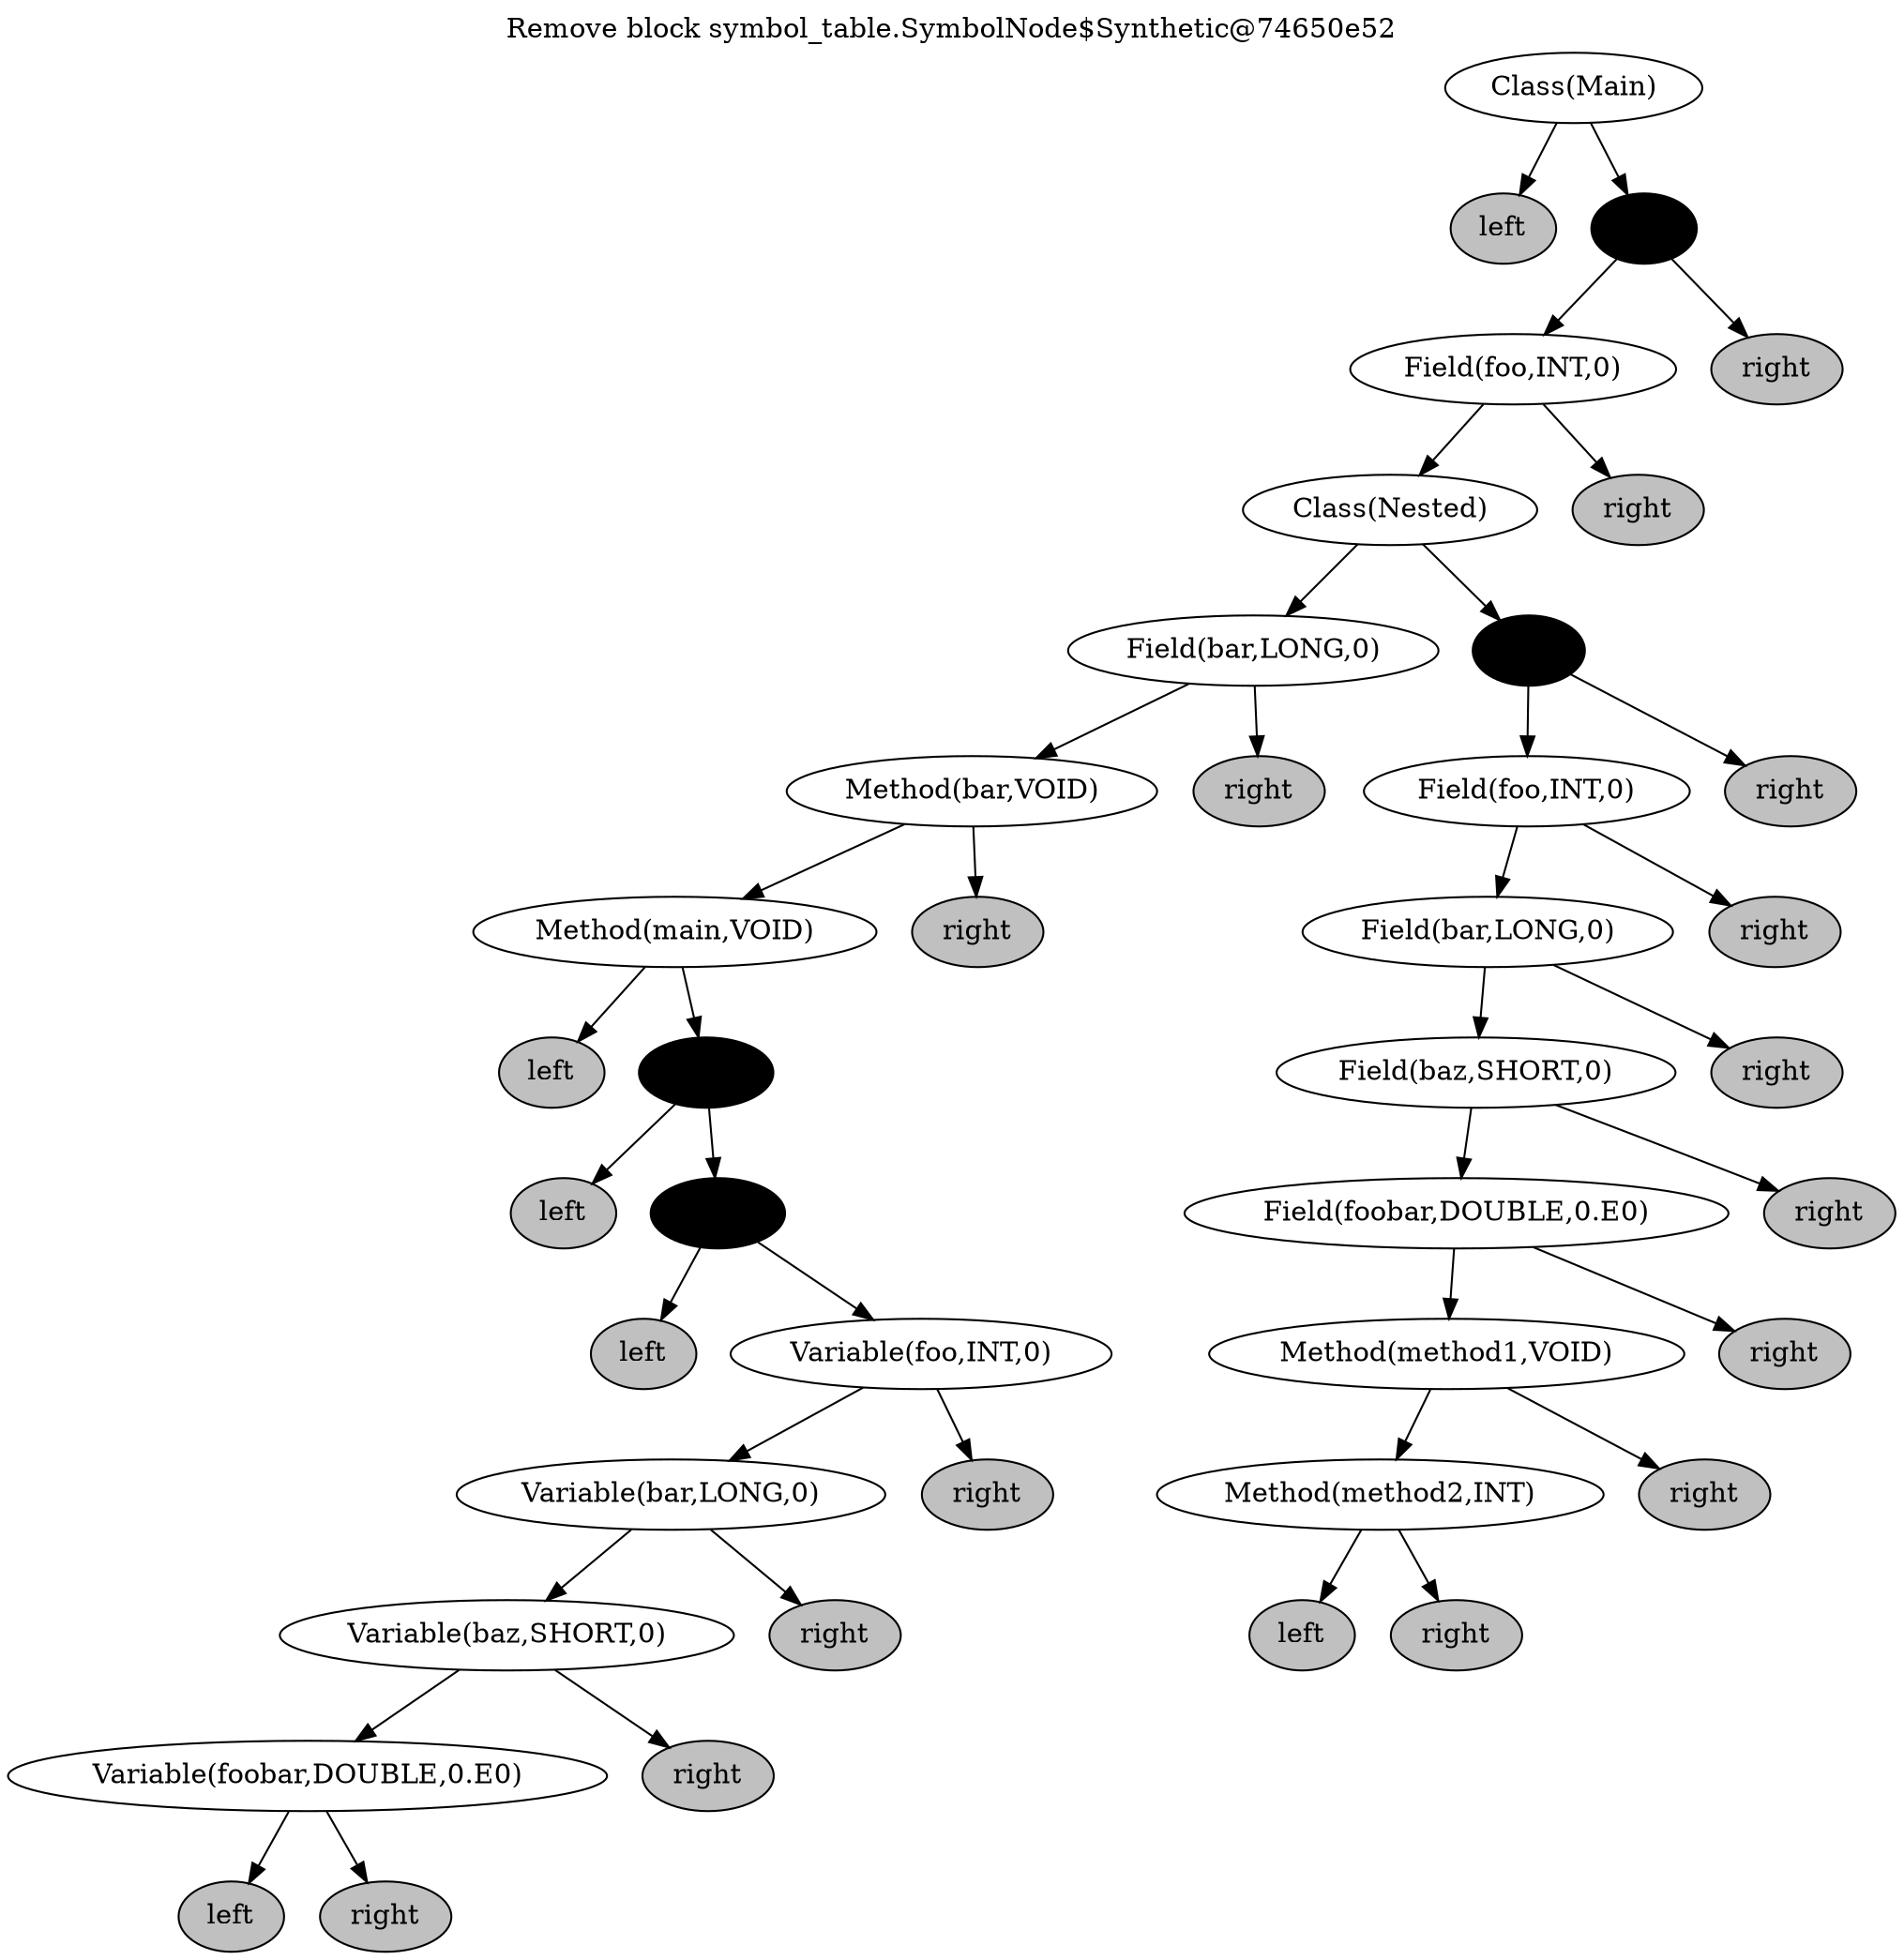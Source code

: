 digraph G {
	n0 [label="Class(Main)"];
	n0 -> n1;
	n0 -> n2;
	n1 [label="left", style=filled, fillcolor=gray];
	n2 [style=filled, fillcolor=black];
	n2 -> n5;
	n2 -> n6;
	n5 [label="Field(foo,INT,0)"];
	n5 -> n11;
	n5 -> n12;
	n11 [label="Class(Nested)"];
	n11 -> n23;
	n11 -> n24;
	n23 [label="Field(bar,LONG,0)"];
	n23 -> n47;
	n23 -> n48;
	n47 [label="Method(bar,VOID)"];
	n47 -> n95;
	n47 -> n96;
	n95 [label="Method(main,VOID)"];
	n95 -> n191;
	n95 -> n192;
	n191 [label="left", style=filled, fillcolor=gray];
	n192 [style=filled, fillcolor=black];
	n192 -> n385;
	n192 -> n386;
	n385 [label="left", style=filled, fillcolor=gray];
	n386 [style=filled, fillcolor=black];
	n386 -> n773;
	n386 -> n774;
	n773 [label="left", style=filled, fillcolor=gray];
	n774 [label="Variable(foo,INT,0)"];
	n774 -> n1549;
	n774 -> n1550;
	n1549 [label="Variable(bar,LONG,0)"];
	n1549 -> n3099;
	n1549 -> n3100;
	n3099 [label="Variable(baz,SHORT,0)"];
	n3099 -> n6199;
	n3099 -> n6200;
	n6199 [label="Variable(foobar,DOUBLE,0.E0)"];
	n6199 -> n12399;
	n6199 -> n12400;
	n12399 [label="left", style=filled, fillcolor=gray];
	n12400 [label="right", style=filled, fillcolor=gray];
	n6200 [label="right", style=filled, fillcolor=gray];
	n3100 [label="right", style=filled, fillcolor=gray];
	n1550 [label="right", style=filled, fillcolor=gray];
	n96 [label="right", style=filled, fillcolor=gray];
	n48 [label="right", style=filled, fillcolor=gray];
	n24 [style=filled, fillcolor=black];
	n24 -> n49;
	n24 -> n50;
	n49 [label="Field(foo,INT,0)"];
	n49 -> n99;
	n49 -> n100;
	n99 [label="Field(bar,LONG,0)"];
	n99 -> n199;
	n99 -> n200;
	n199 [label="Field(baz,SHORT,0)"];
	n199 -> n399;
	n199 -> n400;
	n399 [label="Field(foobar,DOUBLE,0.E0)"];
	n399 -> n799;
	n399 -> n800;
	n799 [label="Method(method1,VOID)"];
	n799 -> n1599;
	n799 -> n1600;
	n1599 [label="Method(method2,INT)"];
	n1599 -> n3199;
	n1599 -> n3200;
	n3199 [label="left", style=filled, fillcolor=gray];
	n3200 [label="right", style=filled, fillcolor=gray];
	n1600 [label="right", style=filled, fillcolor=gray];
	n800 [label="right", style=filled, fillcolor=gray];
	n400 [label="right", style=filled, fillcolor=gray];
	n200 [label="right", style=filled, fillcolor=gray];
	n100 [label="right", style=filled, fillcolor=gray];
	n50 [label="right", style=filled, fillcolor=gray];
	n12 [label="right", style=filled, fillcolor=gray];
	n6 [label="right", style=filled, fillcolor=gray];
labelloc="t";
label="Remove block symbol_table.SymbolNode$Synthetic@74650e52";
}
